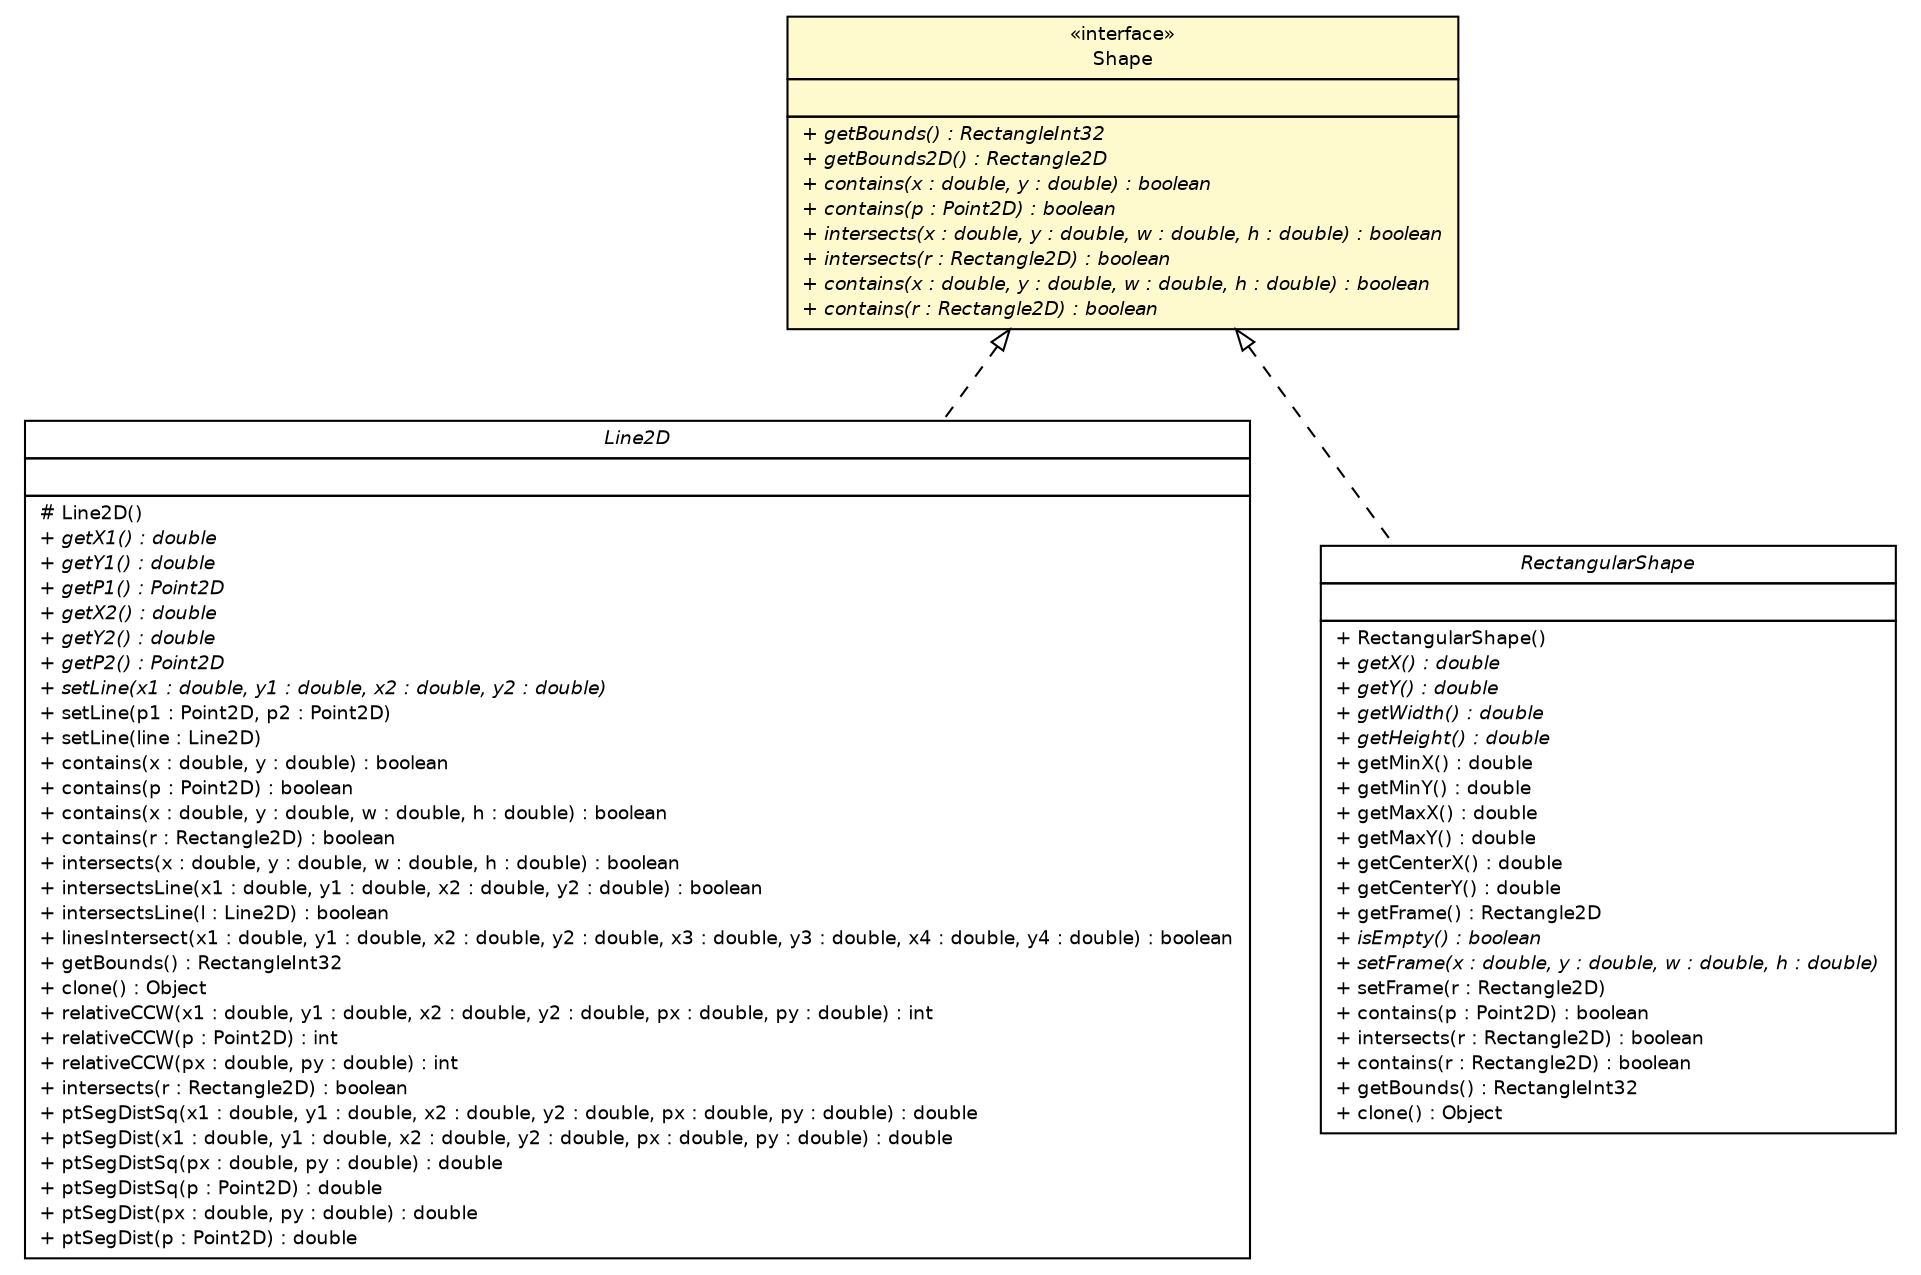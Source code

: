 #!/usr/local/bin/dot
#
# Class diagram 
# Generated by UMLGraph version R5_6-24-gf6e263 (http://www.umlgraph.org/)
#

digraph G {
	edge [fontname="Helvetica",fontsize=10,labelfontname="Helvetica",labelfontsize=10];
	node [fontname="Helvetica",fontsize=10,shape=plaintext];
	nodesep=0.25;
	ranksep=0.5;
	// lejos.robotics.geometry.Line2D
	c11013 [label=<<table title="lejos.robotics.geometry.Line2D" border="0" cellborder="1" cellspacing="0" cellpadding="2" port="p" href="./Line2D.html">
		<tr><td><table border="0" cellspacing="0" cellpadding="1">
<tr><td align="center" balign="center"><font face="Helvetica-Oblique"> Line2D </font></td></tr>
		</table></td></tr>
		<tr><td><table border="0" cellspacing="0" cellpadding="1">
<tr><td align="left" balign="left">  </td></tr>
		</table></td></tr>
		<tr><td><table border="0" cellspacing="0" cellpadding="1">
<tr><td align="left" balign="left"> # Line2D() </td></tr>
<tr><td align="left" balign="left"><font face="Helvetica-Oblique" point-size="9.0"> + getX1() : double </font></td></tr>
<tr><td align="left" balign="left"><font face="Helvetica-Oblique" point-size="9.0"> + getY1() : double </font></td></tr>
<tr><td align="left" balign="left"><font face="Helvetica-Oblique" point-size="9.0"> + getP1() : Point2D </font></td></tr>
<tr><td align="left" balign="left"><font face="Helvetica-Oblique" point-size="9.0"> + getX2() : double </font></td></tr>
<tr><td align="left" balign="left"><font face="Helvetica-Oblique" point-size="9.0"> + getY2() : double </font></td></tr>
<tr><td align="left" balign="left"><font face="Helvetica-Oblique" point-size="9.0"> + getP2() : Point2D </font></td></tr>
<tr><td align="left" balign="left"><font face="Helvetica-Oblique" point-size="9.0"> + setLine(x1 : double, y1 : double, x2 : double, y2 : double) </font></td></tr>
<tr><td align="left" balign="left"> + setLine(p1 : Point2D, p2 : Point2D) </td></tr>
<tr><td align="left" balign="left"> + setLine(line : Line2D) </td></tr>
<tr><td align="left" balign="left"> + contains(x : double, y : double) : boolean </td></tr>
<tr><td align="left" balign="left"> + contains(p : Point2D) : boolean </td></tr>
<tr><td align="left" balign="left"> + contains(x : double, y : double, w : double, h : double) : boolean </td></tr>
<tr><td align="left" balign="left"> + contains(r : Rectangle2D) : boolean </td></tr>
<tr><td align="left" balign="left"> + intersects(x : double, y : double, w : double, h : double) : boolean </td></tr>
<tr><td align="left" balign="left"> + intersectsLine(x1 : double, y1 : double, x2 : double, y2 : double) : boolean </td></tr>
<tr><td align="left" balign="left"> + intersectsLine(l : Line2D) : boolean </td></tr>
<tr><td align="left" balign="left"> + linesIntersect(x1 : double, y1 : double, x2 : double, y2 : double, x3 : double, y3 : double, x4 : double, y4 : double) : boolean </td></tr>
<tr><td align="left" balign="left"> + getBounds() : RectangleInt32 </td></tr>
<tr><td align="left" balign="left"> + clone() : Object </td></tr>
<tr><td align="left" balign="left"> + relativeCCW(x1 : double, y1 : double, x2 : double, y2 : double, px : double, py : double) : int </td></tr>
<tr><td align="left" balign="left"> + relativeCCW(p : Point2D) : int </td></tr>
<tr><td align="left" balign="left"> + relativeCCW(px : double, py : double) : int </td></tr>
<tr><td align="left" balign="left"> + intersects(r : Rectangle2D) : boolean </td></tr>
<tr><td align="left" balign="left"> + ptSegDistSq(x1 : double, y1 : double, x2 : double, y2 : double, px : double, py : double) : double </td></tr>
<tr><td align="left" balign="left"> + ptSegDist(x1 : double, y1 : double, x2 : double, y2 : double, px : double, py : double) : double </td></tr>
<tr><td align="left" balign="left"> + ptSegDistSq(px : double, py : double) : double </td></tr>
<tr><td align="left" balign="left"> + ptSegDistSq(p : Point2D) : double </td></tr>
<tr><td align="left" balign="left"> + ptSegDist(px : double, py : double) : double </td></tr>
<tr><td align="left" balign="left"> + ptSegDist(p : Point2D) : double </td></tr>
		</table></td></tr>
		</table>>, URL="./Line2D.html", fontname="Helvetica", fontcolor="black", fontsize=9.0];
	// lejos.robotics.geometry.RectangularShape
	c11025 [label=<<table title="lejos.robotics.geometry.RectangularShape" border="0" cellborder="1" cellspacing="0" cellpadding="2" port="p" href="./RectangularShape.html">
		<tr><td><table border="0" cellspacing="0" cellpadding="1">
<tr><td align="center" balign="center"><font face="Helvetica-Oblique"> RectangularShape </font></td></tr>
		</table></td></tr>
		<tr><td><table border="0" cellspacing="0" cellpadding="1">
<tr><td align="left" balign="left">  </td></tr>
		</table></td></tr>
		<tr><td><table border="0" cellspacing="0" cellpadding="1">
<tr><td align="left" balign="left"> + RectangularShape() </td></tr>
<tr><td align="left" balign="left"><font face="Helvetica-Oblique" point-size="9.0"> + getX() : double </font></td></tr>
<tr><td align="left" balign="left"><font face="Helvetica-Oblique" point-size="9.0"> + getY() : double </font></td></tr>
<tr><td align="left" balign="left"><font face="Helvetica-Oblique" point-size="9.0"> + getWidth() : double </font></td></tr>
<tr><td align="left" balign="left"><font face="Helvetica-Oblique" point-size="9.0"> + getHeight() : double </font></td></tr>
<tr><td align="left" balign="left"> + getMinX() : double </td></tr>
<tr><td align="left" balign="left"> + getMinY() : double </td></tr>
<tr><td align="left" balign="left"> + getMaxX() : double </td></tr>
<tr><td align="left" balign="left"> + getMaxY() : double </td></tr>
<tr><td align="left" balign="left"> + getCenterX() : double </td></tr>
<tr><td align="left" balign="left"> + getCenterY() : double </td></tr>
<tr><td align="left" balign="left"> + getFrame() : Rectangle2D </td></tr>
<tr><td align="left" balign="left"><font face="Helvetica-Oblique" point-size="9.0"> + isEmpty() : boolean </font></td></tr>
<tr><td align="left" balign="left"><font face="Helvetica-Oblique" point-size="9.0"> + setFrame(x : double, y : double, w : double, h : double) </font></td></tr>
<tr><td align="left" balign="left"> + setFrame(r : Rectangle2D) </td></tr>
<tr><td align="left" balign="left"> + contains(p : Point2D) : boolean </td></tr>
<tr><td align="left" balign="left"> + intersects(r : Rectangle2D) : boolean </td></tr>
<tr><td align="left" balign="left"> + contains(r : Rectangle2D) : boolean </td></tr>
<tr><td align="left" balign="left"> + getBounds() : RectangleInt32 </td></tr>
<tr><td align="left" balign="left"> + clone() : Object </td></tr>
		</table></td></tr>
		</table>>, URL="./RectangularShape.html", fontname="Helvetica", fontcolor="black", fontsize=9.0];
	// lejos.robotics.geometry.Shape
	c11026 [label=<<table title="lejos.robotics.geometry.Shape" border="0" cellborder="1" cellspacing="0" cellpadding="2" port="p" bgcolor="lemonChiffon" href="./Shape.html">
		<tr><td><table border="0" cellspacing="0" cellpadding="1">
<tr><td align="center" balign="center"> &#171;interface&#187; </td></tr>
<tr><td align="center" balign="center"> Shape </td></tr>
		</table></td></tr>
		<tr><td><table border="0" cellspacing="0" cellpadding="1">
<tr><td align="left" balign="left">  </td></tr>
		</table></td></tr>
		<tr><td><table border="0" cellspacing="0" cellpadding="1">
<tr><td align="left" balign="left"><font face="Helvetica-Oblique" point-size="9.0"> + getBounds() : RectangleInt32 </font></td></tr>
<tr><td align="left" balign="left"><font face="Helvetica-Oblique" point-size="9.0"> + getBounds2D() : Rectangle2D </font></td></tr>
<tr><td align="left" balign="left"><font face="Helvetica-Oblique" point-size="9.0"> + contains(x : double, y : double) : boolean </font></td></tr>
<tr><td align="left" balign="left"><font face="Helvetica-Oblique" point-size="9.0"> + contains(p : Point2D) : boolean </font></td></tr>
<tr><td align="left" balign="left"><font face="Helvetica-Oblique" point-size="9.0"> + intersects(x : double, y : double, w : double, h : double) : boolean </font></td></tr>
<tr><td align="left" balign="left"><font face="Helvetica-Oblique" point-size="9.0"> + intersects(r : Rectangle2D) : boolean </font></td></tr>
<tr><td align="left" balign="left"><font face="Helvetica-Oblique" point-size="9.0"> + contains(x : double, y : double, w : double, h : double) : boolean </font></td></tr>
<tr><td align="left" balign="left"><font face="Helvetica-Oblique" point-size="9.0"> + contains(r : Rectangle2D) : boolean </font></td></tr>
		</table></td></tr>
		</table>>, URL="./Shape.html", fontname="Helvetica", fontcolor="black", fontsize=9.0];
	//lejos.robotics.geometry.Line2D implements lejos.robotics.geometry.Shape
	c11026:p -> c11013:p [dir=back,arrowtail=empty,style=dashed];
	//lejos.robotics.geometry.RectangularShape implements lejos.robotics.geometry.Shape
	c11026:p -> c11025:p [dir=back,arrowtail=empty,style=dashed];
}

